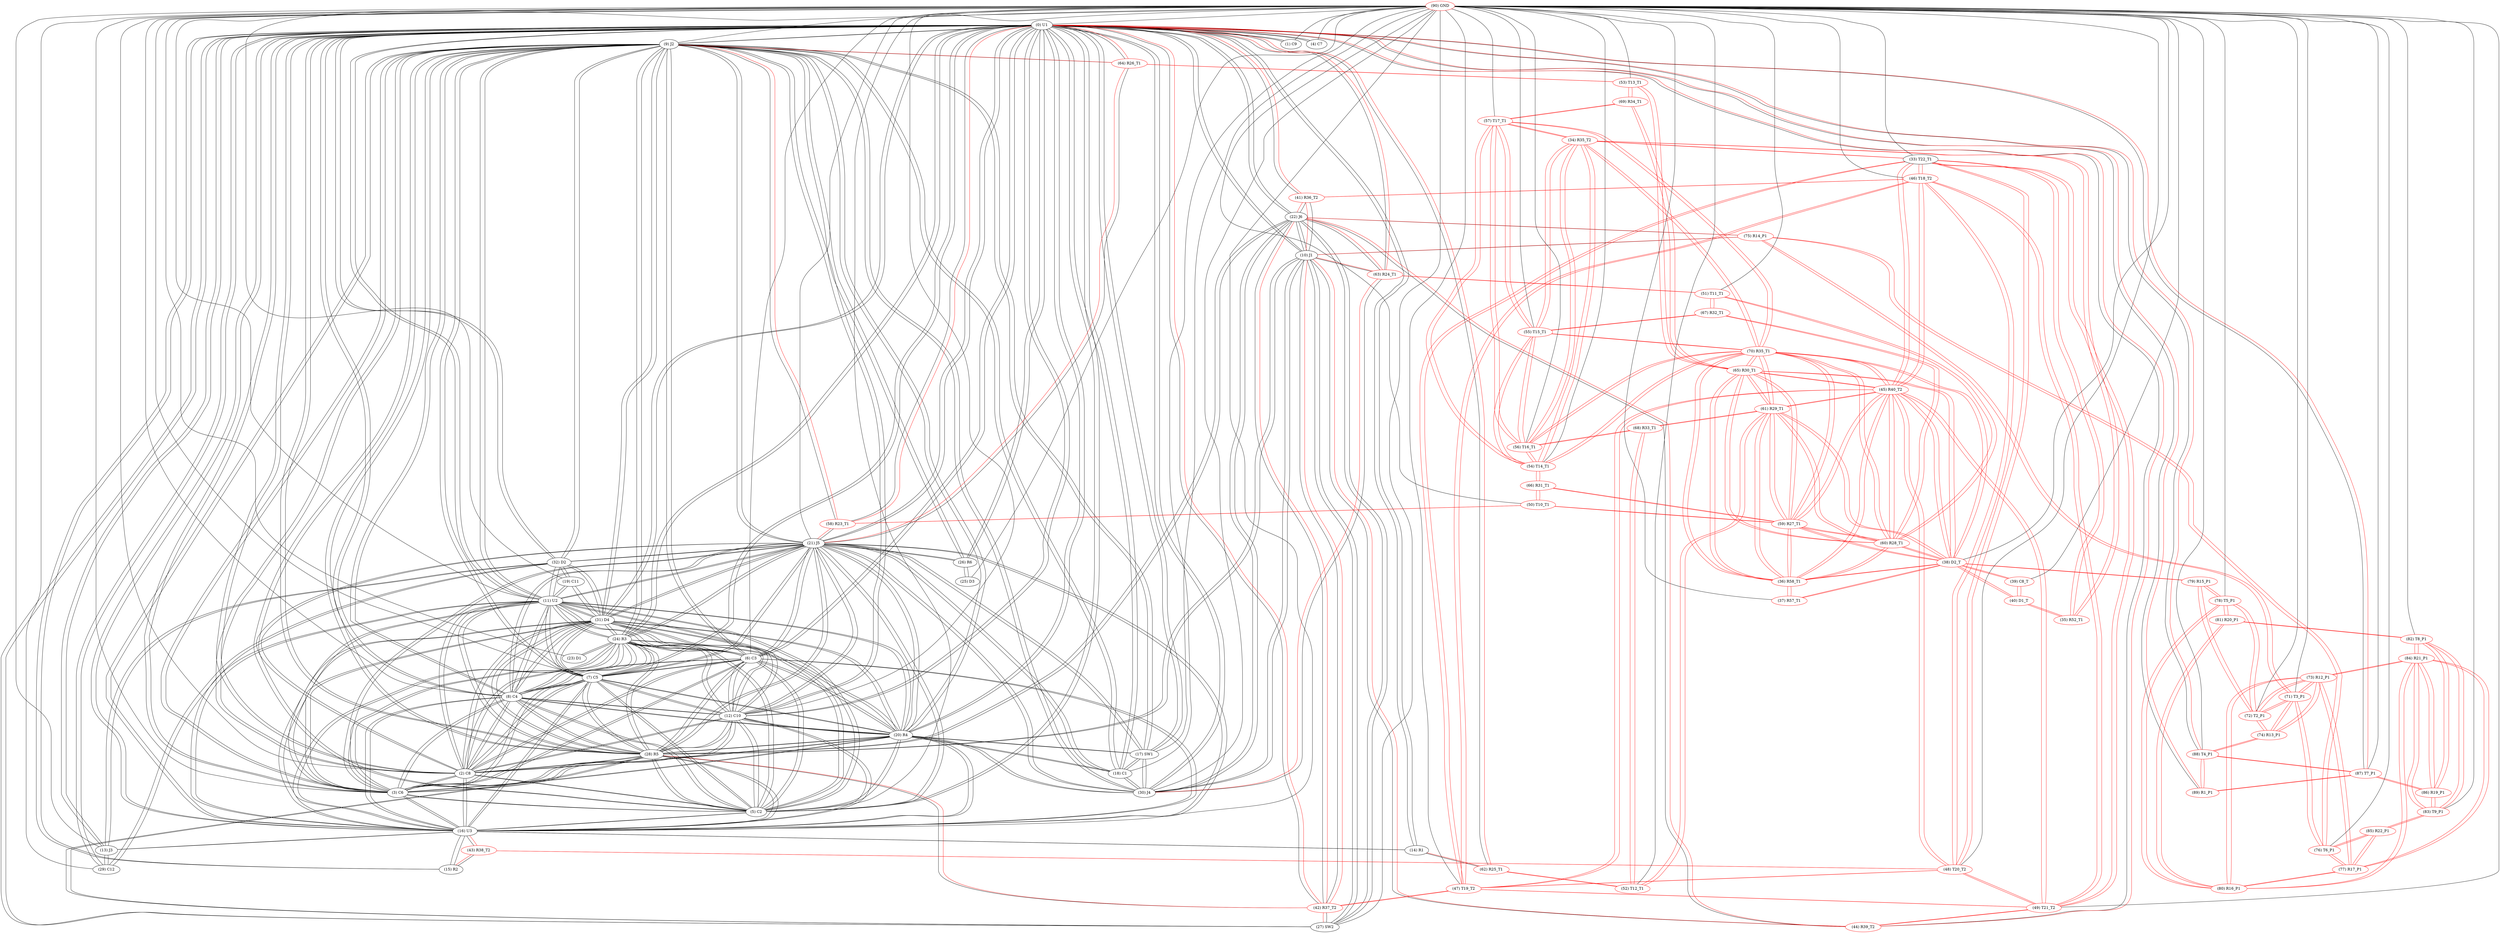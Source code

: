 graph {
	0 [label="(0) U1"]
	9 [label="(9) J2"]
	21 [label="(21) J5"]
	26 [label="(26) R6"]
	10 [label="(10) J1"]
	28 [label="(28) R5"]
	22 [label="(22) J6"]
	27 [label="(27) SW2"]
	42 [label="(42) R37_T2"]
	16 [label="(16) U3"]
	5 [label="(5) C2"]
	3 [label="(3) C6"]
	2 [label="(2) C8"]
	20 [label="(20) R4"]
	12 [label="(12) C10"]
	8 [label="(8) C4"]
	11 [label="(11) U2"]
	7 [label="(7) C5"]
	6 [label="(6) C3"]
	24 [label="(24) R3"]
	31 [label="(31) D4"]
	1 [label="(1) C9"]
	58 [label="(58) R23_T1"]
	44 [label="(44) R39_T2"]
	30 [label="(30) J4"]
	41 [label="(41) R36_T2"]
	63 [label="(63) R24_T1"]
	4 [label="(4) C7"]
	18 [label="(18) C1"]
	17 [label="(17) SW1"]
	13 [label="(13) J3"]
	32 [label="(32) D2"]
	29 [label="(29) C12"]
	64 [label="(64) R26_T1"]
	15 [label="(15) R2"]
	14 [label="(14) R1"]
	62 [label="(62) R25_T1"]
	89 [label="(89) R1_P1"]
	88 [label="(88) T4_P1"]
	87 [label="(87) T7_P1"]
	1 [label="(1) C9"]
	0 [label="(0) U1"]
	2 [label="(2) C8"]
	9 [label="(9) J2"]
	0 [label="(0) U1"]
	16 [label="(16) U3"]
	5 [label="(5) C2"]
	3 [label="(3) C6"]
	20 [label="(20) R4"]
	12 [label="(12) C10"]
	8 [label="(8) C4"]
	11 [label="(11) U2"]
	7 [label="(7) C5"]
	6 [label="(6) C3"]
	24 [label="(24) R3"]
	31 [label="(31) D4"]
	21 [label="(21) J5"]
	28 [label="(28) R5"]
	3 [label="(3) C6"]
	9 [label="(9) J2"]
	0 [label="(0) U1"]
	16 [label="(16) U3"]
	5 [label="(5) C2"]
	2 [label="(2) C8"]
	20 [label="(20) R4"]
	12 [label="(12) C10"]
	8 [label="(8) C4"]
	11 [label="(11) U2"]
	7 [label="(7) C5"]
	6 [label="(6) C3"]
	24 [label="(24) R3"]
	31 [label="(31) D4"]
	21 [label="(21) J5"]
	28 [label="(28) R5"]
	4 [label="(4) C7"]
	0 [label="(0) U1"]
	5 [label="(5) C2"]
	9 [label="(9) J2"]
	0 [label="(0) U1"]
	16 [label="(16) U3"]
	3 [label="(3) C6"]
	2 [label="(2) C8"]
	20 [label="(20) R4"]
	12 [label="(12) C10"]
	8 [label="(8) C4"]
	11 [label="(11) U2"]
	7 [label="(7) C5"]
	6 [label="(6) C3"]
	24 [label="(24) R3"]
	31 [label="(31) D4"]
	21 [label="(21) J5"]
	28 [label="(28) R5"]
	6 [label="(6) C3"]
	9 [label="(9) J2"]
	0 [label="(0) U1"]
	16 [label="(16) U3"]
	5 [label="(5) C2"]
	3 [label="(3) C6"]
	2 [label="(2) C8"]
	20 [label="(20) R4"]
	12 [label="(12) C10"]
	8 [label="(8) C4"]
	11 [label="(11) U2"]
	7 [label="(7) C5"]
	24 [label="(24) R3"]
	31 [label="(31) D4"]
	21 [label="(21) J5"]
	28 [label="(28) R5"]
	7 [label="(7) C5"]
	9 [label="(9) J2"]
	0 [label="(0) U1"]
	16 [label="(16) U3"]
	5 [label="(5) C2"]
	3 [label="(3) C6"]
	2 [label="(2) C8"]
	20 [label="(20) R4"]
	12 [label="(12) C10"]
	8 [label="(8) C4"]
	11 [label="(11) U2"]
	6 [label="(6) C3"]
	24 [label="(24) R3"]
	31 [label="(31) D4"]
	21 [label="(21) J5"]
	28 [label="(28) R5"]
	8 [label="(8) C4"]
	9 [label="(9) J2"]
	0 [label="(0) U1"]
	16 [label="(16) U3"]
	5 [label="(5) C2"]
	3 [label="(3) C6"]
	2 [label="(2) C8"]
	20 [label="(20) R4"]
	12 [label="(12) C10"]
	11 [label="(11) U2"]
	7 [label="(7) C5"]
	6 [label="(6) C3"]
	24 [label="(24) R3"]
	31 [label="(31) D4"]
	21 [label="(21) J5"]
	28 [label="(28) R5"]
	9 [label="(9) J2"]
	0 [label="(0) U1"]
	21 [label="(21) J5"]
	26 [label="(26) R6"]
	16 [label="(16) U3"]
	5 [label="(5) C2"]
	3 [label="(3) C6"]
	2 [label="(2) C8"]
	20 [label="(20) R4"]
	12 [label="(12) C10"]
	8 [label="(8) C4"]
	11 [label="(11) U2"]
	7 [label="(7) C5"]
	6 [label="(6) C3"]
	24 [label="(24) R3"]
	31 [label="(31) D4"]
	28 [label="(28) R5"]
	32 [label="(32) D2"]
	58 [label="(58) R23_T1"]
	18 [label="(18) C1"]
	30 [label="(30) J4"]
	17 [label="(17) SW1"]
	64 [label="(64) R26_T1"]
	10 [label="(10) J1"]
	28 [label="(28) R5"]
	0 [label="(0) U1"]
	22 [label="(22) J6"]
	27 [label="(27) SW2"]
	42 [label="(42) R37_T2"]
	44 [label="(44) R39_T2"]
	30 [label="(30) J4"]
	41 [label="(41) R36_T2"]
	75 [label="(75) R14_P1"]
	63 [label="(63) R24_T1"]
	11 [label="(11) U2"]
	9 [label="(9) J2"]
	0 [label="(0) U1"]
	16 [label="(16) U3"]
	5 [label="(5) C2"]
	3 [label="(3) C6"]
	2 [label="(2) C8"]
	20 [label="(20) R4"]
	12 [label="(12) C10"]
	8 [label="(8) C4"]
	7 [label="(7) C5"]
	6 [label="(6) C3"]
	24 [label="(24) R3"]
	31 [label="(31) D4"]
	21 [label="(21) J5"]
	28 [label="(28) R5"]
	19 [label="(19) C11"]
	32 [label="(32) D2"]
	12 [label="(12) C10"]
	9 [label="(9) J2"]
	0 [label="(0) U1"]
	16 [label="(16) U3"]
	5 [label="(5) C2"]
	3 [label="(3) C6"]
	2 [label="(2) C8"]
	20 [label="(20) R4"]
	8 [label="(8) C4"]
	11 [label="(11) U2"]
	7 [label="(7) C5"]
	6 [label="(6) C3"]
	24 [label="(24) R3"]
	31 [label="(31) D4"]
	21 [label="(21) J5"]
	28 [label="(28) R5"]
	13 [label="(13) J3"]
	0 [label="(0) U1"]
	32 [label="(32) D2"]
	29 [label="(29) C12"]
	16 [label="(16) U3"]
	14 [label="(14) R1"]
	16 [label="(16) U3"]
	0 [label="(0) U1"]
	62 [label="(62) R25_T1"]
	15 [label="(15) R2"]
	16 [label="(16) U3"]
	43 [label="(43) R38_T2"]
	0 [label="(0) U1"]
	16 [label="(16) U3"]
	9 [label="(9) J2"]
	0 [label="(0) U1"]
	5 [label="(5) C2"]
	3 [label="(3) C6"]
	2 [label="(2) C8"]
	20 [label="(20) R4"]
	12 [label="(12) C10"]
	8 [label="(8) C4"]
	11 [label="(11) U2"]
	7 [label="(7) C5"]
	6 [label="(6) C3"]
	24 [label="(24) R3"]
	31 [label="(31) D4"]
	21 [label="(21) J5"]
	28 [label="(28) R5"]
	14 [label="(14) R1"]
	15 [label="(15) R2"]
	43 [label="(43) R38_T2"]
	13 [label="(13) J3"]
	17 [label="(17) SW1"]
	18 [label="(18) C1"]
	0 [label="(0) U1"]
	30 [label="(30) J4"]
	21 [label="(21) J5"]
	20 [label="(20) R4"]
	9 [label="(9) J2"]
	18 [label="(18) C1"]
	0 [label="(0) U1"]
	30 [label="(30) J4"]
	21 [label="(21) J5"]
	17 [label="(17) SW1"]
	20 [label="(20) R4"]
	9 [label="(9) J2"]
	19 [label="(19) C11"]
	32 [label="(32) D2"]
	31 [label="(31) D4"]
	11 [label="(11) U2"]
	20 [label="(20) R4"]
	9 [label="(9) J2"]
	0 [label="(0) U1"]
	16 [label="(16) U3"]
	5 [label="(5) C2"]
	3 [label="(3) C6"]
	2 [label="(2) C8"]
	12 [label="(12) C10"]
	8 [label="(8) C4"]
	11 [label="(11) U2"]
	7 [label="(7) C5"]
	6 [label="(6) C3"]
	24 [label="(24) R3"]
	31 [label="(31) D4"]
	21 [label="(21) J5"]
	28 [label="(28) R5"]
	18 [label="(18) C1"]
	30 [label="(30) J4"]
	17 [label="(17) SW1"]
	21 [label="(21) J5"]
	9 [label="(9) J2"]
	0 [label="(0) U1"]
	26 [label="(26) R6"]
	16 [label="(16) U3"]
	5 [label="(5) C2"]
	3 [label="(3) C6"]
	2 [label="(2) C8"]
	20 [label="(20) R4"]
	12 [label="(12) C10"]
	8 [label="(8) C4"]
	11 [label="(11) U2"]
	7 [label="(7) C5"]
	6 [label="(6) C3"]
	24 [label="(24) R3"]
	31 [label="(31) D4"]
	28 [label="(28) R5"]
	32 [label="(32) D2"]
	58 [label="(58) R23_T1"]
	18 [label="(18) C1"]
	30 [label="(30) J4"]
	17 [label="(17) SW1"]
	64 [label="(64) R26_T1"]
	22 [label="(22) J6"]
	10 [label="(10) J1"]
	28 [label="(28) R5"]
	0 [label="(0) U1"]
	27 [label="(27) SW2"]
	42 [label="(42) R37_T2"]
	44 [label="(44) R39_T2"]
	30 [label="(30) J4"]
	41 [label="(41) R36_T2"]
	75 [label="(75) R14_P1"]
	63 [label="(63) R24_T1"]
	23 [label="(23) D1"]
	24 [label="(24) R3"]
	24 [label="(24) R3"]
	9 [label="(9) J2"]
	0 [label="(0) U1"]
	16 [label="(16) U3"]
	5 [label="(5) C2"]
	3 [label="(3) C6"]
	2 [label="(2) C8"]
	20 [label="(20) R4"]
	12 [label="(12) C10"]
	8 [label="(8) C4"]
	11 [label="(11) U2"]
	7 [label="(7) C5"]
	6 [label="(6) C3"]
	31 [label="(31) D4"]
	21 [label="(21) J5"]
	28 [label="(28) R5"]
	23 [label="(23) D1"]
	25 [label="(25) D3"]
	26 [label="(26) R6"]
	26 [label="(26) R6"]
	25 [label="(25) D3"]
	9 [label="(9) J2"]
	0 [label="(0) U1"]
	21 [label="(21) J5"]
	27 [label="(27) SW2"]
	10 [label="(10) J1"]
	28 [label="(28) R5"]
	0 [label="(0) U1"]
	22 [label="(22) J6"]
	42 [label="(42) R37_T2"]
	28 [label="(28) R5"]
	10 [label="(10) J1"]
	0 [label="(0) U1"]
	22 [label="(22) J6"]
	27 [label="(27) SW2"]
	42 [label="(42) R37_T2"]
	9 [label="(9) J2"]
	16 [label="(16) U3"]
	5 [label="(5) C2"]
	3 [label="(3) C6"]
	2 [label="(2) C8"]
	20 [label="(20) R4"]
	12 [label="(12) C10"]
	8 [label="(8) C4"]
	11 [label="(11) U2"]
	7 [label="(7) C5"]
	6 [label="(6) C3"]
	24 [label="(24) R3"]
	31 [label="(31) D4"]
	21 [label="(21) J5"]
	29 [label="(29) C12"]
	0 [label="(0) U1"]
	13 [label="(13) J3"]
	32 [label="(32) D2"]
	30 [label="(30) J4"]
	22 [label="(22) J6"]
	10 [label="(10) J1"]
	0 [label="(0) U1"]
	63 [label="(63) R24_T1"]
	18 [label="(18) C1"]
	21 [label="(21) J5"]
	17 [label="(17) SW1"]
	20 [label="(20) R4"]
	9 [label="(9) J2"]
	31 [label="(31) D4"]
	9 [label="(9) J2"]
	0 [label="(0) U1"]
	16 [label="(16) U3"]
	5 [label="(5) C2"]
	3 [label="(3) C6"]
	2 [label="(2) C8"]
	20 [label="(20) R4"]
	12 [label="(12) C10"]
	8 [label="(8) C4"]
	11 [label="(11) U2"]
	7 [label="(7) C5"]
	6 [label="(6) C3"]
	24 [label="(24) R3"]
	21 [label="(21) J5"]
	28 [label="(28) R5"]
	19 [label="(19) C11"]
	32 [label="(32) D2"]
	32 [label="(32) D2"]
	9 [label="(9) J2"]
	21 [label="(21) J5"]
	0 [label="(0) U1"]
	13 [label="(13) J3"]
	29 [label="(29) C12"]
	19 [label="(19) C11"]
	31 [label="(31) D4"]
	11 [label="(11) U2"]
	33 [label="(33) T22_T1"]
	34 [label="(34) R35_T2"]
	35 [label="(35) R52_T1"]
	48 [label="(48) T20_T2"]
	49 [label="(49) T21_T2"]
	47 [label="(47) T19_T2"]
	45 [label="(45) R40_T2"]
	46 [label="(46) T18_T2"]
	34 [label="(34) R35_T2" color=red]
	35 [label="(35) R52_T1"]
	33 [label="(33) T22_T1"]
	54 [label="(54) T14_T1"]
	55 [label="(55) T15_T1"]
	57 [label="(57) T17_T1"]
	56 [label="(56) T16_T1"]
	70 [label="(70) R35_T1"]
	35 [label="(35) R52_T1" color=red]
	40 [label="(40) D1_T"]
	34 [label="(34) R35_T2"]
	33 [label="(33) T22_T1"]
	36 [label="(36) R58_T1" color=red]
	38 [label="(38) D2_T"]
	45 [label="(45) R40_T2"]
	59 [label="(59) R27_T1"]
	60 [label="(60) R28_T1"]
	61 [label="(61) R29_T1"]
	65 [label="(65) R30_T1"]
	70 [label="(70) R35_T1"]
	37 [label="(37) R57_T1"]
	37 [label="(37) R57_T1" color=red]
	38 [label="(38) D2_T"]
	36 [label="(36) R58_T1"]
	38 [label="(38) D2_T" color=red]
	36 [label="(36) R58_T1"]
	45 [label="(45) R40_T2"]
	59 [label="(59) R27_T1"]
	60 [label="(60) R28_T1"]
	61 [label="(61) R29_T1"]
	65 [label="(65) R30_T1"]
	70 [label="(70) R35_T1"]
	40 [label="(40) D1_T"]
	39 [label="(39) C8_T"]
	37 [label="(37) R57_T1"]
	79 [label="(79) R15_P1"]
	39 [label="(39) C8_T" color=red]
	40 [label="(40) D1_T"]
	38 [label="(38) D2_T"]
	40 [label="(40) D1_T" color=red]
	38 [label="(38) D2_T"]
	39 [label="(39) C8_T"]
	35 [label="(35) R52_T1"]
	41 [label="(41) R36_T2" color=red]
	10 [label="(10) J1"]
	22 [label="(22) J6"]
	0 [label="(0) U1"]
	46 [label="(46) T18_T2"]
	42 [label="(42) R37_T2" color=red]
	10 [label="(10) J1"]
	28 [label="(28) R5"]
	0 [label="(0) U1"]
	22 [label="(22) J6"]
	27 [label="(27) SW2"]
	47 [label="(47) T19_T2"]
	43 [label="(43) R38_T2" color=red]
	15 [label="(15) R2"]
	16 [label="(16) U3"]
	48 [label="(48) T20_T2"]
	44 [label="(44) R39_T2" color=red]
	0 [label="(0) U1"]
	22 [label="(22) J6"]
	10 [label="(10) J1"]
	49 [label="(49) T21_T2"]
	45 [label="(45) R40_T2" color=red]
	38 [label="(38) D2_T"]
	36 [label="(36) R58_T1"]
	59 [label="(59) R27_T1"]
	60 [label="(60) R28_T1"]
	61 [label="(61) R29_T1"]
	65 [label="(65) R30_T1"]
	70 [label="(70) R35_T1"]
	48 [label="(48) T20_T2"]
	49 [label="(49) T21_T2"]
	47 [label="(47) T19_T2"]
	33 [label="(33) T22_T1"]
	46 [label="(46) T18_T2"]
	46 [label="(46) T18_T2" color=red]
	48 [label="(48) T20_T2"]
	49 [label="(49) T21_T2"]
	47 [label="(47) T19_T2"]
	45 [label="(45) R40_T2"]
	33 [label="(33) T22_T1"]
	41 [label="(41) R36_T2"]
	47 [label="(47) T19_T2" color=red]
	48 [label="(48) T20_T2"]
	49 [label="(49) T21_T2"]
	45 [label="(45) R40_T2"]
	33 [label="(33) T22_T1"]
	46 [label="(46) T18_T2"]
	42 [label="(42) R37_T2"]
	48 [label="(48) T20_T2" color=red]
	49 [label="(49) T21_T2"]
	47 [label="(47) T19_T2"]
	45 [label="(45) R40_T2"]
	33 [label="(33) T22_T1"]
	46 [label="(46) T18_T2"]
	43 [label="(43) R38_T2"]
	49 [label="(49) T21_T2" color=red]
	48 [label="(48) T20_T2"]
	47 [label="(47) T19_T2"]
	45 [label="(45) R40_T2"]
	33 [label="(33) T22_T1"]
	46 [label="(46) T18_T2"]
	44 [label="(44) R39_T2"]
	50 [label="(50) T10_T1" color=red]
	58 [label="(58) R23_T1"]
	66 [label="(66) R31_T1"]
	59 [label="(59) R27_T1"]
	51 [label="(51) T11_T1" color=red]
	63 [label="(63) R24_T1"]
	67 [label="(67) R32_T1"]
	60 [label="(60) R28_T1"]
	52 [label="(52) T12_T1" color=red]
	68 [label="(68) R33_T1"]
	61 [label="(61) R29_T1"]
	62 [label="(62) R25_T1"]
	53 [label="(53) T13_T1" color=red]
	69 [label="(69) R34_T1"]
	65 [label="(65) R30_T1"]
	64 [label="(64) R26_T1"]
	54 [label="(54) T14_T1" color=red]
	55 [label="(55) T15_T1"]
	57 [label="(57) T17_T1"]
	56 [label="(56) T16_T1"]
	70 [label="(70) R35_T1"]
	34 [label="(34) R35_T2"]
	66 [label="(66) R31_T1"]
	55 [label="(55) T15_T1" color=red]
	54 [label="(54) T14_T1"]
	57 [label="(57) T17_T1"]
	56 [label="(56) T16_T1"]
	70 [label="(70) R35_T1"]
	34 [label="(34) R35_T2"]
	67 [label="(67) R32_T1"]
	56 [label="(56) T16_T1" color=red]
	54 [label="(54) T14_T1"]
	55 [label="(55) T15_T1"]
	57 [label="(57) T17_T1"]
	70 [label="(70) R35_T1"]
	34 [label="(34) R35_T2"]
	68 [label="(68) R33_T1"]
	57 [label="(57) T17_T1" color=red]
	54 [label="(54) T14_T1"]
	55 [label="(55) T15_T1"]
	56 [label="(56) T16_T1"]
	70 [label="(70) R35_T1"]
	34 [label="(34) R35_T2"]
	69 [label="(69) R34_T1"]
	58 [label="(58) R23_T1" color=red]
	21 [label="(21) J5"]
	0 [label="(0) U1"]
	9 [label="(9) J2"]
	50 [label="(50) T10_T1"]
	59 [label="(59) R27_T1" color=red]
	38 [label="(38) D2_T"]
	36 [label="(36) R58_T1"]
	45 [label="(45) R40_T2"]
	60 [label="(60) R28_T1"]
	61 [label="(61) R29_T1"]
	65 [label="(65) R30_T1"]
	70 [label="(70) R35_T1"]
	66 [label="(66) R31_T1"]
	50 [label="(50) T10_T1"]
	60 [label="(60) R28_T1" color=red]
	38 [label="(38) D2_T"]
	36 [label="(36) R58_T1"]
	45 [label="(45) R40_T2"]
	59 [label="(59) R27_T1"]
	61 [label="(61) R29_T1"]
	65 [label="(65) R30_T1"]
	70 [label="(70) R35_T1"]
	67 [label="(67) R32_T1"]
	51 [label="(51) T11_T1"]
	61 [label="(61) R29_T1" color=red]
	38 [label="(38) D2_T"]
	36 [label="(36) R58_T1"]
	45 [label="(45) R40_T2"]
	59 [label="(59) R27_T1"]
	60 [label="(60) R28_T1"]
	65 [label="(65) R30_T1"]
	70 [label="(70) R35_T1"]
	68 [label="(68) R33_T1"]
	52 [label="(52) T12_T1"]
	62 [label="(62) R25_T1" color=red]
	0 [label="(0) U1"]
	14 [label="(14) R1"]
	52 [label="(52) T12_T1"]
	63 [label="(63) R24_T1" color=red]
	0 [label="(0) U1"]
	22 [label="(22) J6"]
	30 [label="(30) J4"]
	10 [label="(10) J1"]
	51 [label="(51) T11_T1"]
	64 [label="(64) R26_T1" color=red]
	21 [label="(21) J5"]
	0 [label="(0) U1"]
	9 [label="(9) J2"]
	53 [label="(53) T13_T1"]
	65 [label="(65) R30_T1" color=red]
	38 [label="(38) D2_T"]
	36 [label="(36) R58_T1"]
	45 [label="(45) R40_T2"]
	59 [label="(59) R27_T1"]
	60 [label="(60) R28_T1"]
	61 [label="(61) R29_T1"]
	70 [label="(70) R35_T1"]
	53 [label="(53) T13_T1"]
	69 [label="(69) R34_T1"]
	66 [label="(66) R31_T1" color=red]
	59 [label="(59) R27_T1"]
	50 [label="(50) T10_T1"]
	54 [label="(54) T14_T1"]
	67 [label="(67) R32_T1" color=red]
	55 [label="(55) T15_T1"]
	51 [label="(51) T11_T1"]
	60 [label="(60) R28_T1"]
	68 [label="(68) R33_T1" color=red]
	56 [label="(56) T16_T1"]
	61 [label="(61) R29_T1"]
	52 [label="(52) T12_T1"]
	69 [label="(69) R34_T1" color=red]
	57 [label="(57) T17_T1"]
	53 [label="(53) T13_T1"]
	65 [label="(65) R30_T1"]
	70 [label="(70) R35_T1" color=red]
	38 [label="(38) D2_T"]
	36 [label="(36) R58_T1"]
	45 [label="(45) R40_T2"]
	59 [label="(59) R27_T1"]
	60 [label="(60) R28_T1"]
	61 [label="(61) R29_T1"]
	65 [label="(65) R30_T1"]
	54 [label="(54) T14_T1"]
	55 [label="(55) T15_T1"]
	57 [label="(57) T17_T1"]
	56 [label="(56) T16_T1"]
	34 [label="(34) R35_T2"]
	71 [label="(71) T3_P1" color=red]
	75 [label="(75) R14_P1"]
	76 [label="(76) T6_P1"]
	74 [label="(74) R13_P1"]
	73 [label="(73) R12_P1"]
	72 [label="(72) T2_P1"]
	72 [label="(72) T2_P1" color=red]
	74 [label="(74) R13_P1"]
	71 [label="(71) T3_P1"]
	73 [label="(73) R12_P1"]
	78 [label="(78) T5_P1"]
	79 [label="(79) R15_P1"]
	73 [label="(73) R12_P1" color=red]
	84 [label="(84) R21_P1"]
	80 [label="(80) R16_P1"]
	77 [label="(77) R17_P1"]
	74 [label="(74) R13_P1"]
	71 [label="(71) T3_P1"]
	72 [label="(72) T2_P1"]
	74 [label="(74) R13_P1" color=red]
	88 [label="(88) T4_P1"]
	71 [label="(71) T3_P1"]
	73 [label="(73) R12_P1"]
	72 [label="(72) T2_P1"]
	75 [label="(75) R14_P1" color=red]
	22 [label="(22) J6"]
	10 [label="(10) J1"]
	71 [label="(71) T3_P1"]
	76 [label="(76) T6_P1"]
	76 [label="(76) T6_P1" color=red]
	75 [label="(75) R14_P1"]
	71 [label="(71) T3_P1"]
	85 [label="(85) R22_P1"]
	77 [label="(77) R17_P1"]
	77 [label="(77) R17_P1" color=red]
	84 [label="(84) R21_P1"]
	80 [label="(80) R16_P1"]
	73 [label="(73) R12_P1"]
	85 [label="(85) R22_P1"]
	76 [label="(76) T6_P1"]
	78 [label="(78) T5_P1" color=red]
	72 [label="(72) T2_P1"]
	79 [label="(79) R15_P1"]
	80 [label="(80) R16_P1"]
	81 [label="(81) R20_P1"]
	79 [label="(79) R15_P1" color=red]
	38 [label="(38) D2_T"]
	72 [label="(72) T2_P1"]
	78 [label="(78) T5_P1"]
	80 [label="(80) R16_P1" color=red]
	84 [label="(84) R21_P1"]
	73 [label="(73) R12_P1"]
	77 [label="(77) R17_P1"]
	78 [label="(78) T5_P1"]
	81 [label="(81) R20_P1"]
	81 [label="(81) R20_P1" color=red]
	82 [label="(82) T8_P1"]
	80 [label="(80) R16_P1"]
	78 [label="(78) T5_P1"]
	82 [label="(82) T8_P1" color=red]
	83 [label="(83) T9_P1"]
	84 [label="(84) R21_P1"]
	86 [label="(86) R19_P1"]
	81 [label="(81) R20_P1"]
	83 [label="(83) T9_P1" color=red]
	85 [label="(85) R22_P1"]
	84 [label="(84) R21_P1"]
	82 [label="(82) T8_P1"]
	86 [label="(86) R19_P1"]
	84 [label="(84) R21_P1" color=red]
	80 [label="(80) R16_P1"]
	73 [label="(73) R12_P1"]
	77 [label="(77) R17_P1"]
	83 [label="(83) T9_P1"]
	82 [label="(82) T8_P1"]
	86 [label="(86) R19_P1"]
	85 [label="(85) R22_P1" color=red]
	83 [label="(83) T9_P1"]
	76 [label="(76) T6_P1"]
	77 [label="(77) R17_P1"]
	86 [label="(86) R19_P1" color=red]
	83 [label="(83) T9_P1"]
	84 [label="(84) R21_P1"]
	82 [label="(82) T8_P1"]
	87 [label="(87) T7_P1"]
	87 [label="(87) T7_P1" color=red]
	89 [label="(89) R1_P1"]
	88 [label="(88) T4_P1"]
	0 [label="(0) U1"]
	86 [label="(86) R19_P1"]
	88 [label="(88) T4_P1" color=red]
	74 [label="(74) R13_P1"]
	89 [label="(89) R1_P1"]
	87 [label="(87) T7_P1"]
	0 [label="(0) U1"]
	89 [label="(89) R1_P1" color=red]
	88 [label="(88) T4_P1"]
	87 [label="(87) T7_P1"]
	0 [label="(0) U1"]
	90 [label="(90) GND" color=red]
	3 [label="(3) C6"]
	2 [label="(2) C8"]
	1 [label="(1) C9"]
	21 [label="(21) J5"]
	7 [label="(7) C5"]
	0 [label="(0) U1"]
	4 [label="(4) C7"]
	5 [label="(5) C2"]
	6 [label="(6) C3"]
	8 [label="(8) C4"]
	25 [label="(25) D3"]
	29 [label="(29) C12"]
	30 [label="(30) J4"]
	17 [label="(17) SW1"]
	18 [label="(18) C1"]
	19 [label="(19) C11"]
	9 [label="(9) J2"]
	27 [label="(27) SW2"]
	23 [label="(23) D1"]
	13 [label="(13) J3"]
	11 [label="(11) U2"]
	16 [label="(16) U3"]
	12 [label="(12) C10"]
	50 [label="(50) T10_T1"]
	51 [label="(51) T11_T1"]
	52 [label="(52) T12_T1"]
	53 [label="(53) T13_T1"]
	48 [label="(48) T20_T2"]
	54 [label="(54) T14_T1"]
	55 [label="(55) T15_T1"]
	46 [label="(46) T18_T2"]
	49 [label="(49) T21_T2"]
	47 [label="(47) T19_T2"]
	39 [label="(39) C8_T"]
	56 [label="(56) T16_T1"]
	57 [label="(57) T17_T1"]
	38 [label="(38) D2_T"]
	33 [label="(33) T22_T1"]
	37 [label="(37) R57_T1"]
	71 [label="(71) T3_P1"]
	88 [label="(88) T4_P1"]
	87 [label="(87) T7_P1"]
	78 [label="(78) T5_P1"]
	83 [label="(83) T9_P1"]
	82 [label="(82) T8_P1"]
	76 [label="(76) T6_P1"]
	72 [label="(72) T2_P1"]
	0 -- 9
	0 -- 21
	0 -- 26
	0 -- 10
	0 -- 28
	0 -- 22
	0 -- 27
	0 -- 42
	0 -- 16
	0 -- 5
	0 -- 3
	0 -- 2
	0 -- 20
	0 -- 12
	0 -- 8
	0 -- 11
	0 -- 7
	0 -- 6
	0 -- 24
	0 -- 31
	0 -- 1
	0 -- 58
	0 -- 44
	0 -- 30
	0 -- 41
	0 -- 63
	0 -- 4
	0 -- 18
	0 -- 17
	0 -- 13
	0 -- 32
	0 -- 29
	0 -- 64
	0 -- 15
	0 -- 14
	0 -- 62
	0 -- 89
	0 -- 88
	0 -- 87
	1 -- 0
	2 -- 9
	2 -- 0
	2 -- 16
	2 -- 5
	2 -- 3
	2 -- 20
	2 -- 12
	2 -- 8
	2 -- 11
	2 -- 7
	2 -- 6
	2 -- 24
	2 -- 31
	2 -- 21
	2 -- 28
	3 -- 9
	3 -- 0
	3 -- 16
	3 -- 5
	3 -- 2
	3 -- 20
	3 -- 12
	3 -- 8
	3 -- 11
	3 -- 7
	3 -- 6
	3 -- 24
	3 -- 31
	3 -- 21
	3 -- 28
	4 -- 0
	5 -- 9
	5 -- 0
	5 -- 16
	5 -- 3
	5 -- 2
	5 -- 20
	5 -- 12
	5 -- 8
	5 -- 11
	5 -- 7
	5 -- 6
	5 -- 24
	5 -- 31
	5 -- 21
	5 -- 28
	6 -- 9
	6 -- 0
	6 -- 16
	6 -- 5
	6 -- 3
	6 -- 2
	6 -- 20
	6 -- 12
	6 -- 8
	6 -- 11
	6 -- 7
	6 -- 24
	6 -- 31
	6 -- 21
	6 -- 28
	7 -- 9
	7 -- 0
	7 -- 16
	7 -- 5
	7 -- 3
	7 -- 2
	7 -- 20
	7 -- 12
	7 -- 8
	7 -- 11
	7 -- 6
	7 -- 24
	7 -- 31
	7 -- 21
	7 -- 28
	8 -- 9
	8 -- 0
	8 -- 16
	8 -- 5
	8 -- 3
	8 -- 2
	8 -- 20
	8 -- 12
	8 -- 11
	8 -- 7
	8 -- 6
	8 -- 24
	8 -- 31
	8 -- 21
	8 -- 28
	9 -- 0
	9 -- 21
	9 -- 26
	9 -- 16
	9 -- 5
	9 -- 3
	9 -- 2
	9 -- 20
	9 -- 12
	9 -- 8
	9 -- 11
	9 -- 7
	9 -- 6
	9 -- 24
	9 -- 31
	9 -- 28
	9 -- 32
	9 -- 58
	9 -- 18
	9 -- 30
	9 -- 17
	9 -- 64
	10 -- 28
	10 -- 0
	10 -- 22
	10 -- 27
	10 -- 42
	10 -- 44
	10 -- 30
	10 -- 41
	10 -- 75
	10 -- 63
	11 -- 9
	11 -- 0
	11 -- 16
	11 -- 5
	11 -- 3
	11 -- 2
	11 -- 20
	11 -- 12
	11 -- 8
	11 -- 7
	11 -- 6
	11 -- 24
	11 -- 31
	11 -- 21
	11 -- 28
	11 -- 19
	11 -- 32
	12 -- 9
	12 -- 0
	12 -- 16
	12 -- 5
	12 -- 3
	12 -- 2
	12 -- 20
	12 -- 8
	12 -- 11
	12 -- 7
	12 -- 6
	12 -- 24
	12 -- 31
	12 -- 21
	12 -- 28
	13 -- 0
	13 -- 32
	13 -- 29
	13 -- 16
	14 -- 16
	14 -- 0
	14 -- 62
	15 -- 16
	15 -- 43
	15 -- 0
	16 -- 9
	16 -- 0
	16 -- 5
	16 -- 3
	16 -- 2
	16 -- 20
	16 -- 12
	16 -- 8
	16 -- 11
	16 -- 7
	16 -- 6
	16 -- 24
	16 -- 31
	16 -- 21
	16 -- 28
	16 -- 14
	16 -- 15
	16 -- 43
	16 -- 13
	17 -- 18
	17 -- 0
	17 -- 30
	17 -- 21
	17 -- 20
	17 -- 9
	18 -- 0
	18 -- 30
	18 -- 21
	18 -- 17
	18 -- 20
	18 -- 9
	19 -- 32
	19 -- 31
	19 -- 11
	20 -- 9
	20 -- 0
	20 -- 16
	20 -- 5
	20 -- 3
	20 -- 2
	20 -- 12
	20 -- 8
	20 -- 11
	20 -- 7
	20 -- 6
	20 -- 24
	20 -- 31
	20 -- 21
	20 -- 28
	20 -- 18
	20 -- 30
	20 -- 17
	21 -- 9
	21 -- 0
	21 -- 26
	21 -- 16
	21 -- 5
	21 -- 3
	21 -- 2
	21 -- 20
	21 -- 12
	21 -- 8
	21 -- 11
	21 -- 7
	21 -- 6
	21 -- 24
	21 -- 31
	21 -- 28
	21 -- 32
	21 -- 58
	21 -- 18
	21 -- 30
	21 -- 17
	21 -- 64
	22 -- 10
	22 -- 28
	22 -- 0
	22 -- 27
	22 -- 42
	22 -- 44
	22 -- 30
	22 -- 41
	22 -- 75
	22 -- 63
	23 -- 24
	24 -- 9
	24 -- 0
	24 -- 16
	24 -- 5
	24 -- 3
	24 -- 2
	24 -- 20
	24 -- 12
	24 -- 8
	24 -- 11
	24 -- 7
	24 -- 6
	24 -- 31
	24 -- 21
	24 -- 28
	24 -- 23
	25 -- 26
	26 -- 25
	26 -- 9
	26 -- 0
	26 -- 21
	27 -- 10
	27 -- 28
	27 -- 0
	27 -- 22
	27 -- 42
	28 -- 10
	28 -- 0
	28 -- 22
	28 -- 27
	28 -- 42
	28 -- 9
	28 -- 16
	28 -- 5
	28 -- 3
	28 -- 2
	28 -- 20
	28 -- 12
	28 -- 8
	28 -- 11
	28 -- 7
	28 -- 6
	28 -- 24
	28 -- 31
	28 -- 21
	29 -- 0
	29 -- 13
	29 -- 32
	30 -- 22
	30 -- 10
	30 -- 0
	30 -- 63
	30 -- 18
	30 -- 21
	30 -- 17
	30 -- 20
	30 -- 9
	31 -- 9
	31 -- 0
	31 -- 16
	31 -- 5
	31 -- 3
	31 -- 2
	31 -- 20
	31 -- 12
	31 -- 8
	31 -- 11
	31 -- 7
	31 -- 6
	31 -- 24
	31 -- 21
	31 -- 28
	31 -- 19
	31 -- 32
	32 -- 9
	32 -- 21
	32 -- 0
	32 -- 13
	32 -- 29
	32 -- 19
	32 -- 31
	32 -- 11
	33 -- 34 [color=red]
	33 -- 35 [color=red]
	33 -- 48 [color=red]
	33 -- 49 [color=red]
	33 -- 47 [color=red]
	33 -- 45 [color=red]
	33 -- 46 [color=red]
	34 -- 35 [color=red]
	34 -- 33 [color=red]
	34 -- 54 [color=red]
	34 -- 55 [color=red]
	34 -- 57 [color=red]
	34 -- 56 [color=red]
	34 -- 70 [color=red]
	35 -- 40 [color=red]
	35 -- 34 [color=red]
	35 -- 33 [color=red]
	36 -- 38 [color=red]
	36 -- 45 [color=red]
	36 -- 59 [color=red]
	36 -- 60 [color=red]
	36 -- 61 [color=red]
	36 -- 65 [color=red]
	36 -- 70 [color=red]
	36 -- 37 [color=red]
	37 -- 38 [color=red]
	37 -- 36 [color=red]
	38 -- 36 [color=red]
	38 -- 45 [color=red]
	38 -- 59 [color=red]
	38 -- 60 [color=red]
	38 -- 61 [color=red]
	38 -- 65 [color=red]
	38 -- 70 [color=red]
	38 -- 40 [color=red]
	38 -- 39 [color=red]
	38 -- 37 [color=red]
	38 -- 79 [color=red]
	39 -- 40 [color=red]
	39 -- 38 [color=red]
	40 -- 38 [color=red]
	40 -- 39 [color=red]
	40 -- 35 [color=red]
	41 -- 10 [color=red]
	41 -- 22 [color=red]
	41 -- 0 [color=red]
	41 -- 46 [color=red]
	42 -- 10 [color=red]
	42 -- 28 [color=red]
	42 -- 0 [color=red]
	42 -- 22 [color=red]
	42 -- 27 [color=red]
	42 -- 47 [color=red]
	43 -- 15 [color=red]
	43 -- 16 [color=red]
	43 -- 48 [color=red]
	44 -- 0 [color=red]
	44 -- 22 [color=red]
	44 -- 10 [color=red]
	44 -- 49 [color=red]
	45 -- 38 [color=red]
	45 -- 36 [color=red]
	45 -- 59 [color=red]
	45 -- 60 [color=red]
	45 -- 61 [color=red]
	45 -- 65 [color=red]
	45 -- 70 [color=red]
	45 -- 48 [color=red]
	45 -- 49 [color=red]
	45 -- 47 [color=red]
	45 -- 33 [color=red]
	45 -- 46 [color=red]
	46 -- 48 [color=red]
	46 -- 49 [color=red]
	46 -- 47 [color=red]
	46 -- 45 [color=red]
	46 -- 33 [color=red]
	46 -- 41 [color=red]
	47 -- 48 [color=red]
	47 -- 49 [color=red]
	47 -- 45 [color=red]
	47 -- 33 [color=red]
	47 -- 46 [color=red]
	47 -- 42 [color=red]
	48 -- 49 [color=red]
	48 -- 47 [color=red]
	48 -- 45 [color=red]
	48 -- 33 [color=red]
	48 -- 46 [color=red]
	48 -- 43 [color=red]
	49 -- 48 [color=red]
	49 -- 47 [color=red]
	49 -- 45 [color=red]
	49 -- 33 [color=red]
	49 -- 46 [color=red]
	49 -- 44 [color=red]
	50 -- 58 [color=red]
	50 -- 66 [color=red]
	50 -- 59 [color=red]
	51 -- 63 [color=red]
	51 -- 67 [color=red]
	51 -- 60 [color=red]
	52 -- 68 [color=red]
	52 -- 61 [color=red]
	52 -- 62 [color=red]
	53 -- 69 [color=red]
	53 -- 65 [color=red]
	53 -- 64 [color=red]
	54 -- 55 [color=red]
	54 -- 57 [color=red]
	54 -- 56 [color=red]
	54 -- 70 [color=red]
	54 -- 34 [color=red]
	54 -- 66 [color=red]
	55 -- 54 [color=red]
	55 -- 57 [color=red]
	55 -- 56 [color=red]
	55 -- 70 [color=red]
	55 -- 34 [color=red]
	55 -- 67 [color=red]
	56 -- 54 [color=red]
	56 -- 55 [color=red]
	56 -- 57 [color=red]
	56 -- 70 [color=red]
	56 -- 34 [color=red]
	56 -- 68 [color=red]
	57 -- 54 [color=red]
	57 -- 55 [color=red]
	57 -- 56 [color=red]
	57 -- 70 [color=red]
	57 -- 34 [color=red]
	57 -- 69 [color=red]
	58 -- 21 [color=red]
	58 -- 0 [color=red]
	58 -- 9 [color=red]
	58 -- 50 [color=red]
	59 -- 38 [color=red]
	59 -- 36 [color=red]
	59 -- 45 [color=red]
	59 -- 60 [color=red]
	59 -- 61 [color=red]
	59 -- 65 [color=red]
	59 -- 70 [color=red]
	59 -- 66 [color=red]
	59 -- 50 [color=red]
	60 -- 38 [color=red]
	60 -- 36 [color=red]
	60 -- 45 [color=red]
	60 -- 59 [color=red]
	60 -- 61 [color=red]
	60 -- 65 [color=red]
	60 -- 70 [color=red]
	60 -- 67 [color=red]
	60 -- 51 [color=red]
	61 -- 38 [color=red]
	61 -- 36 [color=red]
	61 -- 45 [color=red]
	61 -- 59 [color=red]
	61 -- 60 [color=red]
	61 -- 65 [color=red]
	61 -- 70 [color=red]
	61 -- 68 [color=red]
	61 -- 52 [color=red]
	62 -- 0 [color=red]
	62 -- 14 [color=red]
	62 -- 52 [color=red]
	63 -- 0 [color=red]
	63 -- 22 [color=red]
	63 -- 30 [color=red]
	63 -- 10 [color=red]
	63 -- 51 [color=red]
	64 -- 21 [color=red]
	64 -- 0 [color=red]
	64 -- 9 [color=red]
	64 -- 53 [color=red]
	65 -- 38 [color=red]
	65 -- 36 [color=red]
	65 -- 45 [color=red]
	65 -- 59 [color=red]
	65 -- 60 [color=red]
	65 -- 61 [color=red]
	65 -- 70 [color=red]
	65 -- 53 [color=red]
	65 -- 69 [color=red]
	66 -- 59 [color=red]
	66 -- 50 [color=red]
	66 -- 54 [color=red]
	67 -- 55 [color=red]
	67 -- 51 [color=red]
	67 -- 60 [color=red]
	68 -- 56 [color=red]
	68 -- 61 [color=red]
	68 -- 52 [color=red]
	69 -- 57 [color=red]
	69 -- 53 [color=red]
	69 -- 65 [color=red]
	70 -- 38 [color=red]
	70 -- 36 [color=red]
	70 -- 45 [color=red]
	70 -- 59 [color=red]
	70 -- 60 [color=red]
	70 -- 61 [color=red]
	70 -- 65 [color=red]
	70 -- 54 [color=red]
	70 -- 55 [color=red]
	70 -- 57 [color=red]
	70 -- 56 [color=red]
	70 -- 34 [color=red]
	71 -- 75 [color=red]
	71 -- 76 [color=red]
	71 -- 74 [color=red]
	71 -- 73 [color=red]
	71 -- 72 [color=red]
	72 -- 74 [color=red]
	72 -- 71 [color=red]
	72 -- 73 [color=red]
	72 -- 78 [color=red]
	72 -- 79 [color=red]
	73 -- 84 [color=red]
	73 -- 80 [color=red]
	73 -- 77 [color=red]
	73 -- 74 [color=red]
	73 -- 71 [color=red]
	73 -- 72 [color=red]
	74 -- 88 [color=red]
	74 -- 71 [color=red]
	74 -- 73 [color=red]
	74 -- 72 [color=red]
	75 -- 22 [color=red]
	75 -- 10 [color=red]
	75 -- 71 [color=red]
	75 -- 76 [color=red]
	76 -- 75 [color=red]
	76 -- 71 [color=red]
	76 -- 85 [color=red]
	76 -- 77 [color=red]
	77 -- 84 [color=red]
	77 -- 80 [color=red]
	77 -- 73 [color=red]
	77 -- 85 [color=red]
	77 -- 76 [color=red]
	78 -- 72 [color=red]
	78 -- 79 [color=red]
	78 -- 80 [color=red]
	78 -- 81 [color=red]
	79 -- 38 [color=red]
	79 -- 72 [color=red]
	79 -- 78 [color=red]
	80 -- 84 [color=red]
	80 -- 73 [color=red]
	80 -- 77 [color=red]
	80 -- 78 [color=red]
	80 -- 81 [color=red]
	81 -- 82 [color=red]
	81 -- 80 [color=red]
	81 -- 78 [color=red]
	82 -- 83 [color=red]
	82 -- 84 [color=red]
	82 -- 86 [color=red]
	82 -- 81 [color=red]
	83 -- 85 [color=red]
	83 -- 84 [color=red]
	83 -- 82 [color=red]
	83 -- 86 [color=red]
	84 -- 80 [color=red]
	84 -- 73 [color=red]
	84 -- 77 [color=red]
	84 -- 83 [color=red]
	84 -- 82 [color=red]
	84 -- 86 [color=red]
	85 -- 83 [color=red]
	85 -- 76 [color=red]
	85 -- 77 [color=red]
	86 -- 83 [color=red]
	86 -- 84 [color=red]
	86 -- 82 [color=red]
	86 -- 87 [color=red]
	87 -- 89 [color=red]
	87 -- 88 [color=red]
	87 -- 0 [color=red]
	87 -- 86 [color=red]
	88 -- 74 [color=red]
	88 -- 89 [color=red]
	88 -- 87 [color=red]
	88 -- 0 [color=red]
	89 -- 88 [color=red]
	89 -- 87 [color=red]
	89 -- 0 [color=red]
	90 -- 3
	90 -- 2
	90 -- 1
	90 -- 21
	90 -- 7
	90 -- 0
	90 -- 4
	90 -- 5
	90 -- 6
	90 -- 8
	90 -- 25
	90 -- 29
	90 -- 30
	90 -- 17
	90 -- 18
	90 -- 19
	90 -- 9
	90 -- 27
	90 -- 23
	90 -- 13
	90 -- 11
	90 -- 16
	90 -- 12
	90 -- 50
	90 -- 51
	90 -- 52
	90 -- 53
	90 -- 48
	90 -- 54
	90 -- 55
	90 -- 46
	90 -- 49
	90 -- 47
	90 -- 39
	90 -- 56
	90 -- 57
	90 -- 38
	90 -- 33
	90 -- 37
	90 -- 71
	90 -- 88
	90 -- 87
	90 -- 78
	90 -- 83
	90 -- 82
	90 -- 76
	90 -- 72
}